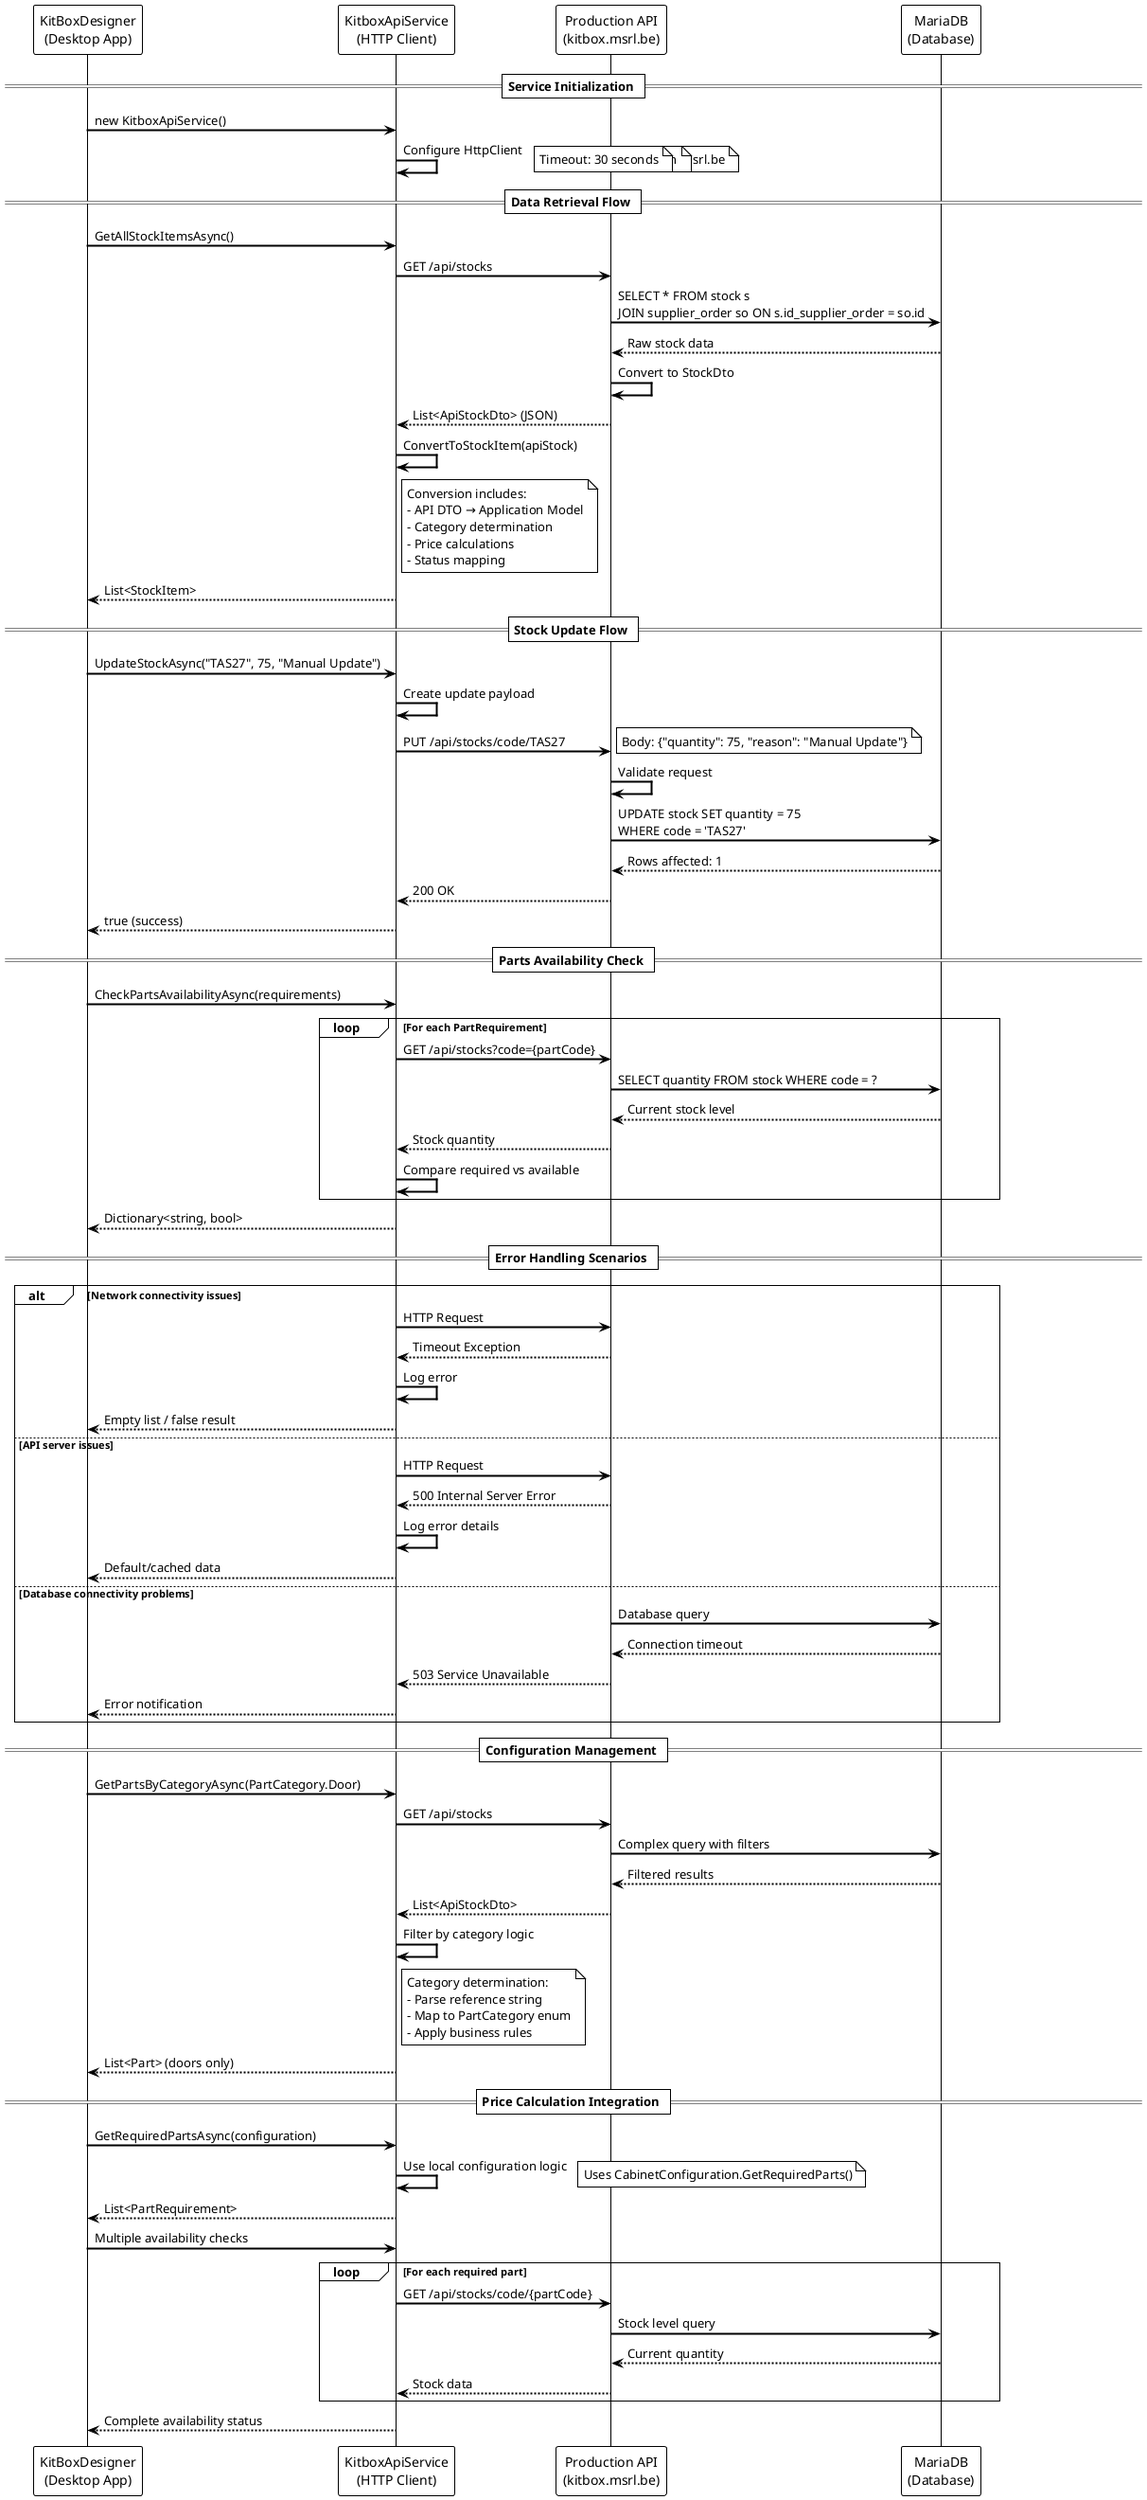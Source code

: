 @startuml API_Integration_Flow_EN
!theme plain
skinparam sequenceArrowThickness 2

participant "KitBoxDesigner\n(Desktop App)" as App
participant "KitboxApiService\n(HTTP Client)" as ApiService
participant "Production API\n(kitbox.msrl.be)" as API
participant "MariaDB\n(Database)" as DB

== Service Initialization ==
App -> ApiService : new KitboxApiService()
ApiService -> ApiService : Configure HttpClient
note right : Base URL: https://kitbox.msrl.be
note right : Accept: application/json
note right : Timeout: 30 seconds

== Data Retrieval Flow ==
App -> ApiService : GetAllStockItemsAsync()
ApiService -> API : GET /api/stocks
API -> DB : SELECT * FROM stock s\nJOIN supplier_order so ON s.id_supplier_order = so.id
DB --> API : Raw stock data
API -> API : Convert to StockDto
API --> ApiService : List<ApiStockDto> (JSON)
ApiService -> ApiService : ConvertToStockItem(apiStock)

note right of ApiService
  Conversion includes:
  - API DTO → Application Model
  - Category determination
  - Price calculations
  - Status mapping
end note

ApiService --> App : List<StockItem>

== Stock Update Flow ==
App -> ApiService : UpdateStockAsync("TAS27", 75, "Manual Update")
ApiService -> ApiService : Create update payload
ApiService -> API : PUT /api/stocks/code/TAS27
note right : Content-Type: application/json
note right : Body: {"quantity": 75, "reason": "Manual Update"}

API -> API : Validate request
API -> DB : UPDATE stock SET quantity = 75\nWHERE code = 'TAS27'
DB --> API : Rows affected: 1
API --> ApiService : 200 OK
ApiService --> App : true (success)

== Parts Availability Check ==
App -> ApiService : CheckPartsAvailabilityAsync(requirements)

loop For each PartRequirement
    ApiService -> API : GET /api/stocks?code={partCode}
    API -> DB : SELECT quantity FROM stock WHERE code = ?
    DB --> API : Current stock level
    API --> ApiService : Stock quantity
    ApiService -> ApiService : Compare required vs available
end

ApiService --> App : Dictionary<string, bool>

== Error Handling Scenarios ==
alt Network connectivity issues
    ApiService -> API : HTTP Request
    API --> ApiService : Timeout Exception
    ApiService -> ApiService : Log error
    ApiService --> App : Empty list / false result
    
else API server issues
    ApiService -> API : HTTP Request
    API --> ApiService : 500 Internal Server Error
    ApiService -> ApiService : Log error details
    ApiService --> App : Default/cached data
    
else Database connectivity problems
    API -> DB : Database query
    DB --> API : Connection timeout
    API --> ApiService : 503 Service Unavailable
    ApiService --> App : Error notification
end

== Configuration Management ==
App -> ApiService : GetPartsByCategoryAsync(PartCategory.Door)
ApiService -> API : GET /api/stocks
API -> DB : Complex query with filters
DB --> API : Filtered results
API --> ApiService : List<ApiStockDto>
ApiService -> ApiService : Filter by category logic

note right of ApiService
  Category determination:
  - Parse reference string
  - Map to PartCategory enum
  - Apply business rules
end note

ApiService --> App : List<Part> (doors only)

== Price Calculation Integration ==
App -> ApiService : GetRequiredPartsAsync(configuration)
ApiService -> ApiService : Use local configuration logic
note right : No API call needed
note right : Uses CabinetConfiguration.GetRequiredParts()
ApiService --> App : List<PartRequirement>

App -> ApiService : Multiple availability checks
loop For each required part
    ApiService -> API : GET /api/stocks/code/{partCode}
    API -> DB : Stock level query
    DB --> API : Current quantity
    API --> ApiService : Stock data
end
ApiService --> App : Complete availability status

@enduml